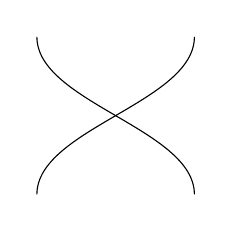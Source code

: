 \begin{tikzpicture}
	\begin{pgfonlayer}{nodelayer}
		\node [style=none] (0) at (-1, 1) {};
		\node [style=none] (1) at (1, -1) {};
		\node [style=none] (2) at (-1, -1) {};
		\node [style=none] (3) at (1, 1) {};
	\end{pgfonlayer}
	\begin{pgfonlayer}{edgelayer}
		\draw [in=-90, out=90, looseness=0.75] (2.center) to (3.center);
		\draw [in=90, out=-90, looseness=0.75] (0.center) to (1.center);
	\end{pgfonlayer}
\end{tikzpicture}
